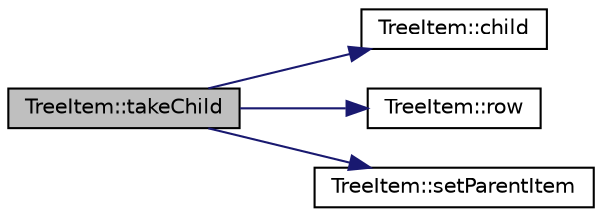 digraph "TreeItem::takeChild"
{
  edge [fontname="Helvetica",fontsize="10",labelfontname="Helvetica",labelfontsize="10"];
  node [fontname="Helvetica",fontsize="10",shape=record];
  rankdir="LR";
  Node220 [label="TreeItem::takeChild",height=0.2,width=0.4,color="black", fillcolor="grey75", style="filled", fontcolor="black"];
  Node220 -> Node221 [color="midnightblue",fontsize="10",style="solid",fontname="Helvetica"];
  Node221 [label="TreeItem::child",height=0.2,width=0.4,color="black", fillcolor="white", style="filled",URL="$class_tree_item.html#ad0987aea78062e52fb382e0f7d0e07e4"];
  Node220 -> Node222 [color="midnightblue",fontsize="10",style="solid",fontname="Helvetica"];
  Node222 [label="TreeItem::row",height=0.2,width=0.4,color="black", fillcolor="white", style="filled",URL="$class_tree_item.html#a91ba04ea12214af828bb198c2b98fa66"];
  Node220 -> Node223 [color="midnightblue",fontsize="10",style="solid",fontname="Helvetica"];
  Node223 [label="TreeItem::setParentItem",height=0.2,width=0.4,color="black", fillcolor="white", style="filled",URL="$class_tree_item.html#a00100bdf5572cdd157ef8c4195d4d0d8"];
}
